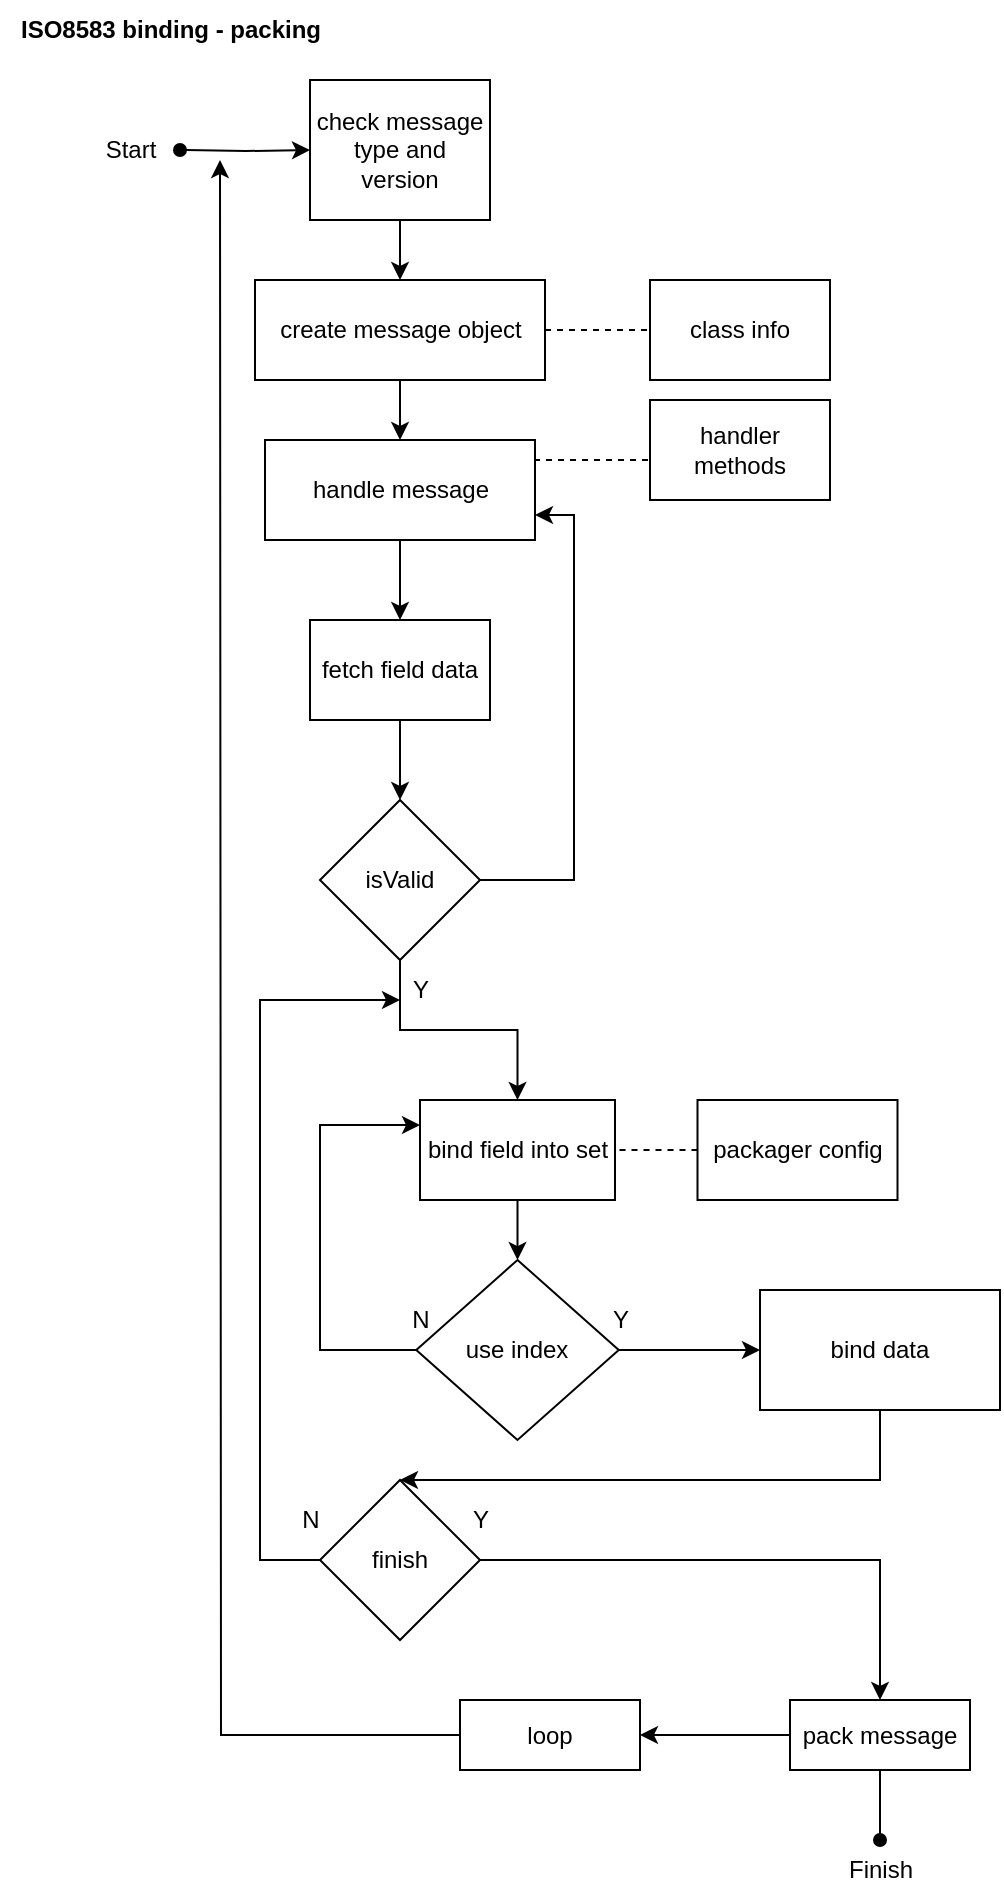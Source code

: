 <mxfile version="20.8.16" type="github" pages="3">
  <diagram name="Page-1" id="iesOPW5UEVCXa7-aBT-z">
    <mxGraphModel dx="1699" dy="1089" grid="1" gridSize="10" guides="1" tooltips="1" connect="1" arrows="1" fold="1" page="1" pageScale="1" pageWidth="850" pageHeight="1100" math="0" shadow="0">
      <root>
        <mxCell id="0" />
        <mxCell id="1" parent="0" />
        <mxCell id="OLxPLdGhLjk8IfWRgU_C-67" value="" style="edgeStyle=orthogonalEdgeStyle;rounded=0;orthogonalLoop=1;jettySize=auto;html=1;startArrow=none;startFill=0;endArrow=classic;endFill=1;" edge="1" parent="1" source="FhdzTXekeuRtPupGvzrz-1" target="OLxPLdGhLjk8IfWRgU_C-1">
          <mxGeometry relative="1" as="geometry" />
        </mxCell>
        <mxCell id="M3rctNJt1o3QwohrvxCv-3" value="" style="edgeStyle=orthogonalEdgeStyle;rounded=0;orthogonalLoop=1;jettySize=auto;html=1;startArrow=none;startFill=0;endArrow=none;endFill=0;dashed=1;" edge="1" parent="1" source="FhdzTXekeuRtPupGvzrz-1" target="M3rctNJt1o3QwohrvxCv-2">
          <mxGeometry relative="1" as="geometry" />
        </mxCell>
        <mxCell id="FhdzTXekeuRtPupGvzrz-1" value="create message object" style="rounded=0;whiteSpace=wrap;html=1;" vertex="1" parent="1">
          <mxGeometry x="137.5" y="160" width="145" height="50" as="geometry" />
        </mxCell>
        <mxCell id="FhdzTXekeuRtPupGvzrz-6" value="&lt;b&gt;ISO8583 binding - packing&lt;/b&gt;" style="text;html=1;align=center;verticalAlign=middle;resizable=0;points=[];autosize=1;strokeColor=none;fillColor=none;" vertex="1" parent="1">
          <mxGeometry x="10" y="20" width="170" height="30" as="geometry" />
        </mxCell>
        <mxCell id="OLxPLdGhLjk8IfWRgU_C-48" value="" style="edgeStyle=orthogonalEdgeStyle;rounded=0;orthogonalLoop=1;jettySize=auto;html=1;startArrow=none;startFill=0;endArrow=classic;endFill=1;" edge="1" parent="1" source="FhdzTXekeuRtPupGvzrz-7" target="FhdzTXekeuRtPupGvzrz-21">
          <mxGeometry relative="1" as="geometry" />
        </mxCell>
        <mxCell id="FhdzTXekeuRtPupGvzrz-7" value="fetch field data" style="rounded=0;whiteSpace=wrap;html=1;" vertex="1" parent="1">
          <mxGeometry x="165" y="330" width="90" height="50" as="geometry" />
        </mxCell>
        <mxCell id="OLxPLdGhLjk8IfWRgU_C-46" style="edgeStyle=orthogonalEdgeStyle;rounded=0;orthogonalLoop=1;jettySize=auto;html=1;entryX=1;entryY=0.5;entryDx=0;entryDy=0;startArrow=none;startFill=0;endArrow=none;endFill=0;dashed=1;" edge="1" parent="1" source="FhdzTXekeuRtPupGvzrz-18" target="FhdzTXekeuRtPupGvzrz-26">
          <mxGeometry relative="1" as="geometry" />
        </mxCell>
        <mxCell id="FhdzTXekeuRtPupGvzrz-18" value="packager config" style="whiteSpace=wrap;html=1;rounded=0;" vertex="1" parent="1">
          <mxGeometry x="358.75" y="570" width="100" height="50" as="geometry" />
        </mxCell>
        <mxCell id="OLxPLdGhLjk8IfWRgU_C-44" value="" style="edgeStyle=orthogonalEdgeStyle;rounded=0;orthogonalLoop=1;jettySize=auto;html=1;startArrow=none;startFill=0;endArrow=classic;endFill=1;" edge="1" parent="1" source="FhdzTXekeuRtPupGvzrz-21" target="FhdzTXekeuRtPupGvzrz-26">
          <mxGeometry relative="1" as="geometry" />
        </mxCell>
        <mxCell id="OLxPLdGhLjk8IfWRgU_C-72" style="edgeStyle=orthogonalEdgeStyle;rounded=0;orthogonalLoop=1;jettySize=auto;html=1;entryX=1;entryY=0.75;entryDx=0;entryDy=0;startArrow=none;startFill=0;endArrow=classic;endFill=1;" edge="1" parent="1" source="FhdzTXekeuRtPupGvzrz-21" target="OLxPLdGhLjk8IfWRgU_C-1">
          <mxGeometry relative="1" as="geometry">
            <Array as="points">
              <mxPoint x="297" y="460" />
              <mxPoint x="297" y="277" />
            </Array>
          </mxGeometry>
        </mxCell>
        <mxCell id="FhdzTXekeuRtPupGvzrz-21" value="isValid" style="rhombus;whiteSpace=wrap;html=1;rounded=0;" vertex="1" parent="1">
          <mxGeometry x="170" y="420" width="80" height="80" as="geometry" />
        </mxCell>
        <mxCell id="RDxG59NYBizz0X1PY7kD-2" value="" style="edgeStyle=orthogonalEdgeStyle;rounded=0;orthogonalLoop=1;jettySize=auto;html=1;startArrow=none;startFill=0;endArrow=classic;endFill=1;" edge="1" parent="1" source="FhdzTXekeuRtPupGvzrz-26" target="RDxG59NYBizz0X1PY7kD-1">
          <mxGeometry relative="1" as="geometry" />
        </mxCell>
        <mxCell id="FhdzTXekeuRtPupGvzrz-26" value="bind field into set " style="whiteSpace=wrap;html=1;rounded=0;" vertex="1" parent="1">
          <mxGeometry x="220" y="570" width="97.5" height="50" as="geometry" />
        </mxCell>
        <mxCell id="OLxPLdGhLjk8IfWRgU_C-6" value="" style="edgeStyle=orthogonalEdgeStyle;rounded=0;orthogonalLoop=1;jettySize=auto;html=1;endArrow=classic;endFill=1;" edge="1" parent="1" source="FhdzTXekeuRtPupGvzrz-31" target="OLxPLdGhLjk8IfWRgU_C-5">
          <mxGeometry relative="1" as="geometry" />
        </mxCell>
        <mxCell id="OLxPLdGhLjk8IfWRgU_C-53" value="" style="edgeStyle=orthogonalEdgeStyle;rounded=0;orthogonalLoop=1;jettySize=auto;html=1;startArrow=none;startFill=0;endArrow=oval;endFill=1;" edge="1" parent="1" source="FhdzTXekeuRtPupGvzrz-31" target="OLxPLdGhLjk8IfWRgU_C-10">
          <mxGeometry relative="1" as="geometry" />
        </mxCell>
        <mxCell id="FhdzTXekeuRtPupGvzrz-31" value="pack message" style="whiteSpace=wrap;html=1;rounded=0;" vertex="1" parent="1">
          <mxGeometry x="405" y="870" width="90" height="35" as="geometry" />
        </mxCell>
        <mxCell id="OLxPLdGhLjk8IfWRgU_C-59" value="" style="edgeStyle=orthogonalEdgeStyle;rounded=0;orthogonalLoop=1;jettySize=auto;html=1;startArrow=none;startFill=0;endArrow=classic;endFill=1;" edge="1" parent="1" source="FhdzTXekeuRtPupGvzrz-34" target="FhdzTXekeuRtPupGvzrz-1">
          <mxGeometry relative="1" as="geometry" />
        </mxCell>
        <mxCell id="FhdzTXekeuRtPupGvzrz-34" value="check message type and version" style="rounded=0;whiteSpace=wrap;html=1;" vertex="1" parent="1">
          <mxGeometry x="165" y="60" width="90" height="70" as="geometry" />
        </mxCell>
        <mxCell id="FhdzTXekeuRtPupGvzrz-41" value="" style="edgeStyle=orthogonalEdgeStyle;rounded=0;orthogonalLoop=1;jettySize=auto;html=1;endArrow=classic;endFill=1;startArrow=oval;startFill=1;" edge="1" parent="1" target="FhdzTXekeuRtPupGvzrz-34">
          <mxGeometry relative="1" as="geometry">
            <mxPoint x="100" y="95" as="sourcePoint" />
          </mxGeometry>
        </mxCell>
        <mxCell id="OLxPLdGhLjk8IfWRgU_C-62" style="edgeStyle=orthogonalEdgeStyle;rounded=0;orthogonalLoop=1;jettySize=auto;html=1;startArrow=none;startFill=0;endArrow=classic;endFill=1;" edge="1" parent="1" source="OLxPLdGhLjk8IfWRgU_C-1" target="FhdzTXekeuRtPupGvzrz-7">
          <mxGeometry relative="1" as="geometry" />
        </mxCell>
        <mxCell id="OLxPLdGhLjk8IfWRgU_C-1" value="&lt;div&gt;handle message&lt;/div&gt;" style="rounded=0;whiteSpace=wrap;html=1;" vertex="1" parent="1">
          <mxGeometry x="142.5" y="240" width="135" height="50" as="geometry" />
        </mxCell>
        <mxCell id="OLxPLdGhLjk8IfWRgU_C-54" style="edgeStyle=orthogonalEdgeStyle;rounded=0;orthogonalLoop=1;jettySize=auto;html=1;startArrow=none;startFill=0;endArrow=classic;endFill=1;" edge="1" parent="1" source="OLxPLdGhLjk8IfWRgU_C-5">
          <mxGeometry relative="1" as="geometry">
            <mxPoint x="120" y="100" as="targetPoint" />
          </mxGeometry>
        </mxCell>
        <mxCell id="OLxPLdGhLjk8IfWRgU_C-5" value="loop" style="whiteSpace=wrap;html=1;rounded=0;" vertex="1" parent="1">
          <mxGeometry x="240" y="870" width="90" height="35" as="geometry" />
        </mxCell>
        <mxCell id="OLxPLdGhLjk8IfWRgU_C-9" value="Start" style="text;html=1;align=center;verticalAlign=middle;resizable=0;points=[];autosize=1;strokeColor=none;fillColor=none;" vertex="1" parent="1">
          <mxGeometry x="50" y="80" width="50" height="30" as="geometry" />
        </mxCell>
        <mxCell id="OLxPLdGhLjk8IfWRgU_C-10" value="Finish" style="text;html=1;align=center;verticalAlign=middle;resizable=0;points=[];autosize=1;strokeColor=none;fillColor=none;" vertex="1" parent="1">
          <mxGeometry x="420" y="940" width="60" height="30" as="geometry" />
        </mxCell>
        <mxCell id="OLxPLdGhLjk8IfWRgU_C-20" value="" style="edgeStyle=orthogonalEdgeStyle;rounded=0;orthogonalLoop=1;jettySize=auto;html=1;dashed=1;startArrow=none;startFill=0;endArrow=none;endFill=0;exitX=0;exitY=0.5;exitDx=0;exitDy=0;" edge="1" parent="1" source="OLxPLdGhLjk8IfWRgU_C-11" target="OLxPLdGhLjk8IfWRgU_C-1">
          <mxGeometry relative="1" as="geometry">
            <Array as="points">
              <mxPoint x="335" y="250" />
            </Array>
          </mxGeometry>
        </mxCell>
        <mxCell id="OLxPLdGhLjk8IfWRgU_C-11" value="handler methods" style="rounded=0;whiteSpace=wrap;html=1;" vertex="1" parent="1">
          <mxGeometry x="335" y="220" width="90" height="50" as="geometry" />
        </mxCell>
        <mxCell id="OLxPLdGhLjk8IfWRgU_C-51" style="edgeStyle=orthogonalEdgeStyle;rounded=0;orthogonalLoop=1;jettySize=auto;html=1;startArrow=none;startFill=0;endArrow=classic;endFill=1;" edge="1" parent="1" source="OLxPLdGhLjk8IfWRgU_C-49">
          <mxGeometry relative="1" as="geometry">
            <mxPoint x="210.0" y="520" as="targetPoint" />
            <Array as="points">
              <mxPoint x="140" y="800" />
              <mxPoint x="140" y="520" />
            </Array>
          </mxGeometry>
        </mxCell>
        <mxCell id="OLxPLdGhLjk8IfWRgU_C-66" value="" style="edgeStyle=orthogonalEdgeStyle;rounded=0;orthogonalLoop=1;jettySize=auto;html=1;startArrow=none;startFill=0;endArrow=classic;endFill=1;" edge="1" parent="1" source="OLxPLdGhLjk8IfWRgU_C-49" target="FhdzTXekeuRtPupGvzrz-31">
          <mxGeometry relative="1" as="geometry">
            <mxPoint x="210" y="790.0" as="targetPoint" />
          </mxGeometry>
        </mxCell>
        <mxCell id="OLxPLdGhLjk8IfWRgU_C-49" value="finish" style="rhombus;whiteSpace=wrap;html=1;rounded=0;" vertex="1" parent="1">
          <mxGeometry x="170" y="760" width="80" height="80" as="geometry" />
        </mxCell>
        <mxCell id="OLxPLdGhLjk8IfWRgU_C-55" value="N" style="text;html=1;align=center;verticalAlign=middle;resizable=0;points=[];autosize=1;strokeColor=none;fillColor=none;" vertex="1" parent="1">
          <mxGeometry x="150" y="765" width="30" height="30" as="geometry" />
        </mxCell>
        <mxCell id="OLxPLdGhLjk8IfWRgU_C-56" value="Y" style="text;html=1;align=center;verticalAlign=middle;resizable=0;points=[];autosize=1;strokeColor=none;fillColor=none;" vertex="1" parent="1">
          <mxGeometry x="235" y="765" width="30" height="30" as="geometry" />
        </mxCell>
        <mxCell id="OLxPLdGhLjk8IfWRgU_C-58" value="Y" style="text;html=1;align=center;verticalAlign=middle;resizable=0;points=[];autosize=1;strokeColor=none;fillColor=none;" vertex="1" parent="1">
          <mxGeometry x="205" y="500" width="30" height="30" as="geometry" />
        </mxCell>
        <mxCell id="M3rctNJt1o3QwohrvxCv-2" value="class info" style="rounded=0;whiteSpace=wrap;html=1;" vertex="1" parent="1">
          <mxGeometry x="335" y="160" width="90" height="50" as="geometry" />
        </mxCell>
        <mxCell id="RDxG59NYBizz0X1PY7kD-4" value="" style="edgeStyle=orthogonalEdgeStyle;rounded=0;orthogonalLoop=1;jettySize=auto;html=1;startArrow=none;startFill=0;endArrow=classic;endFill=1;" edge="1" parent="1" source="RDxG59NYBizz0X1PY7kD-1" target="RDxG59NYBizz0X1PY7kD-3">
          <mxGeometry relative="1" as="geometry" />
        </mxCell>
        <mxCell id="RDxG59NYBizz0X1PY7kD-6" style="edgeStyle=orthogonalEdgeStyle;rounded=0;orthogonalLoop=1;jettySize=auto;html=1;entryX=0;entryY=0.25;entryDx=0;entryDy=0;startArrow=none;startFill=0;endArrow=classic;endFill=1;" edge="1" parent="1" source="RDxG59NYBizz0X1PY7kD-1" target="FhdzTXekeuRtPupGvzrz-26">
          <mxGeometry relative="1" as="geometry">
            <Array as="points">
              <mxPoint x="170" y="695" />
              <mxPoint x="170" y="582" />
            </Array>
          </mxGeometry>
        </mxCell>
        <mxCell id="RDxG59NYBizz0X1PY7kD-1" value="use index" style="rhombus;whiteSpace=wrap;html=1;rounded=0;" vertex="1" parent="1">
          <mxGeometry x="218.13" y="650" width="101.25" height="90" as="geometry" />
        </mxCell>
        <mxCell id="RDxG59NYBizz0X1PY7kD-5" style="edgeStyle=orthogonalEdgeStyle;rounded=0;orthogonalLoop=1;jettySize=auto;html=1;entryX=0.5;entryY=0;entryDx=0;entryDy=0;startArrow=none;startFill=0;endArrow=classic;endFill=1;" edge="1" parent="1" source="RDxG59NYBizz0X1PY7kD-3" target="OLxPLdGhLjk8IfWRgU_C-49">
          <mxGeometry relative="1" as="geometry">
            <Array as="points">
              <mxPoint x="450" y="760" />
            </Array>
          </mxGeometry>
        </mxCell>
        <mxCell id="RDxG59NYBizz0X1PY7kD-3" value="bind data" style="whiteSpace=wrap;html=1;rounded=0;" vertex="1" parent="1">
          <mxGeometry x="390.005" y="665" width="120" height="60" as="geometry" />
        </mxCell>
        <mxCell id="RDxG59NYBizz0X1PY7kD-7" value="N" style="text;html=1;align=center;verticalAlign=middle;resizable=0;points=[];autosize=1;strokeColor=none;fillColor=none;" vertex="1" parent="1">
          <mxGeometry x="205" y="665" width="30" height="30" as="geometry" />
        </mxCell>
        <mxCell id="RDxG59NYBizz0X1PY7kD-8" value="Y" style="text;html=1;align=center;verticalAlign=middle;resizable=0;points=[];autosize=1;strokeColor=none;fillColor=none;" vertex="1" parent="1">
          <mxGeometry x="305" y="665" width="30" height="30" as="geometry" />
        </mxCell>
      </root>
    </mxGraphModel>
  </diagram>
  <diagram id="ys0Y4ezUv7GCqnHxwTND" name="Page-2">
    <mxGraphModel dx="1593" dy="1021" grid="1" gridSize="10" guides="1" tooltips="1" connect="1" arrows="1" fold="1" page="1" pageScale="1" pageWidth="850" pageHeight="1100" math="0" shadow="0">
      <root>
        <mxCell id="0" />
        <mxCell id="1" parent="0" />
        <mxCell id="_MiZ3It3XQy1CFVNMn3t-34" value="" style="edgeStyle=orthogonalEdgeStyle;rounded=0;orthogonalLoop=1;jettySize=auto;html=1;startArrow=none;startFill=0;endArrow=classic;endFill=1;" edge="1" parent="1" source="_MiZ3It3XQy1CFVNMn3t-36" target="_MiZ3It3XQy1CFVNMn3t-55">
          <mxGeometry relative="1" as="geometry" />
        </mxCell>
        <mxCell id="_MiZ3It3XQy1CFVNMn3t-35" value="" style="edgeStyle=orthogonalEdgeStyle;rounded=0;orthogonalLoop=1;jettySize=auto;html=1;startArrow=none;startFill=0;endArrow=none;endFill=0;dashed=1;" edge="1" parent="1" source="_MiZ3It3XQy1CFVNMn3t-36" target="_MiZ3It3XQy1CFVNMn3t-65">
          <mxGeometry relative="1" as="geometry" />
        </mxCell>
        <mxCell id="_MiZ3It3XQy1CFVNMn3t-36" value="create message object" style="rounded=1;whiteSpace=wrap;html=1;" vertex="1" parent="1">
          <mxGeometry x="230" y="310" width="145" height="50" as="geometry" />
        </mxCell>
        <mxCell id="_MiZ3It3XQy1CFVNMn3t-37" value="&lt;b&gt;ISO8583 binding - packing&lt;/b&gt;" style="text;html=1;align=center;verticalAlign=middle;resizable=0;points=[];autosize=1;strokeColor=none;fillColor=none;" vertex="1" parent="1">
          <mxGeometry x="20" y="30" width="170" height="30" as="geometry" />
        </mxCell>
        <mxCell id="_MiZ3It3XQy1CFVNMn3t-38" value="" style="edgeStyle=orthogonalEdgeStyle;rounded=0;orthogonalLoop=1;jettySize=auto;html=1;startArrow=none;startFill=0;endArrow=classic;endFill=1;" edge="1" parent="1" source="_MiZ3It3XQy1CFVNMn3t-39" target="_MiZ3It3XQy1CFVNMn3t-44">
          <mxGeometry relative="1" as="geometry" />
        </mxCell>
        <mxCell id="_MiZ3It3XQy1CFVNMn3t-39" value="fetch data" style="rounded=1;whiteSpace=wrap;html=1;" vertex="1" parent="1">
          <mxGeometry x="257.5" y="480" width="90" height="50" as="geometry" />
        </mxCell>
        <mxCell id="_MiZ3It3XQy1CFVNMn3t-40" style="edgeStyle=orthogonalEdgeStyle;rounded=0;orthogonalLoop=1;jettySize=auto;html=1;entryX=1;entryY=0.5;entryDx=0;entryDy=0;startArrow=none;startFill=0;endArrow=none;endFill=0;dashed=1;" edge="1" parent="1" source="_MiZ3It3XQy1CFVNMn3t-41" target="_MiZ3It3XQy1CFVNMn3t-46">
          <mxGeometry relative="1" as="geometry" />
        </mxCell>
        <mxCell id="_MiZ3It3XQy1CFVNMn3t-41" value="packager config" style="whiteSpace=wrap;html=1;rounded=1;" vertex="1" parent="1">
          <mxGeometry x="392.5" y="725" width="100" height="50" as="geometry" />
        </mxCell>
        <mxCell id="_MiZ3It3XQy1CFVNMn3t-42" value="" style="edgeStyle=orthogonalEdgeStyle;rounded=0;orthogonalLoop=1;jettySize=auto;html=1;startArrow=none;startFill=0;endArrow=classic;endFill=1;" edge="1" parent="1" source="_MiZ3It3XQy1CFVNMn3t-44" target="_MiZ3It3XQy1CFVNMn3t-46">
          <mxGeometry relative="1" as="geometry" />
        </mxCell>
        <mxCell id="_MiZ3It3XQy1CFVNMn3t-43" style="edgeStyle=orthogonalEdgeStyle;rounded=0;orthogonalLoop=1;jettySize=auto;html=1;entryX=0;entryY=0.5;entryDx=0;entryDy=0;startArrow=none;startFill=0;endArrow=classic;endFill=1;" edge="1" parent="1" source="_MiZ3It3XQy1CFVNMn3t-44" target="_MiZ3It3XQy1CFVNMn3t-55">
          <mxGeometry relative="1" as="geometry">
            <Array as="points">
              <mxPoint x="160" y="610" />
              <mxPoint x="160" y="415" />
            </Array>
          </mxGeometry>
        </mxCell>
        <mxCell id="_MiZ3It3XQy1CFVNMn3t-44" value="isValid" style="rhombus;whiteSpace=wrap;html=1;rounded=1;" vertex="1" parent="1">
          <mxGeometry x="262.5" y="570" width="80" height="80" as="geometry" />
        </mxCell>
        <mxCell id="_MiZ3It3XQy1CFVNMn3t-45" style="edgeStyle=orthogonalEdgeStyle;rounded=0;orthogonalLoop=1;jettySize=auto;html=1;entryX=0.5;entryY=0;entryDx=0;entryDy=0;startArrow=none;startFill=0;endArrow=classic;endFill=1;" edge="1" parent="1" source="_MiZ3It3XQy1CFVNMn3t-46" target="_MiZ3It3XQy1CFVNMn3t-61">
          <mxGeometry relative="1" as="geometry" />
        </mxCell>
        <mxCell id="_MiZ3It3XQy1CFVNMn3t-46" value="bind field into set " style="whiteSpace=wrap;html=1;rounded=1;" vertex="1" parent="1">
          <mxGeometry x="253.75" y="725" width="97.5" height="50" as="geometry" />
        </mxCell>
        <mxCell id="_MiZ3It3XQy1CFVNMn3t-47" value="" style="edgeStyle=orthogonalEdgeStyle;rounded=0;orthogonalLoop=1;jettySize=auto;html=1;startArrow=none;startFill=0;endArrow=oval;endFill=1;" edge="1" parent="1" source="_MiZ3It3XQy1CFVNMn3t-49" target="_MiZ3It3XQy1CFVNMn3t-57">
          <mxGeometry relative="1" as="geometry" />
        </mxCell>
        <mxCell id="_MiZ3It3XQy1CFVNMn3t-48" style="edgeStyle=orthogonalEdgeStyle;rounded=0;orthogonalLoop=1;jettySize=auto;html=1;startArrow=none;startFill=0;endArrow=classic;endFill=1;" edge="1" parent="1" source="_MiZ3It3XQy1CFVNMn3t-49">
          <mxGeometry relative="1" as="geometry">
            <mxPoint x="130.0" y="110" as="targetPoint" />
          </mxGeometry>
        </mxCell>
        <mxCell id="_MiZ3It3XQy1CFVNMn3t-49" value="pack message" style="whiteSpace=wrap;html=1;rounded=1;" vertex="1" parent="1">
          <mxGeometry x="497.5" y="1020" width="90" height="35" as="geometry" />
        </mxCell>
        <mxCell id="_MiZ3It3XQy1CFVNMn3t-50" style="rounded=0;orthogonalLoop=1;jettySize=auto;html=1;entryX=0.462;entryY=0.02;entryDx=0;entryDy=0;entryPerimeter=0;startArrow=none;startFill=0;endArrow=classic;endFill=1;edgeStyle=orthogonalEdgeStyle;" edge="1" parent="1" source="_MiZ3It3XQy1CFVNMn3t-51" target="_MiZ3It3XQy1CFVNMn3t-36">
          <mxGeometry relative="1" as="geometry">
            <Array as="points">
              <mxPoint x="297" y="190" />
              <mxPoint x="297" y="190" />
            </Array>
          </mxGeometry>
        </mxCell>
        <mxCell id="_MiZ3It3XQy1CFVNMn3t-51" value="&lt;div&gt;check message type&lt;/div&gt;&lt;div&gt;&amp;nbsp;and version&lt;/div&gt;" style="rounded=1;whiteSpace=wrap;html=1;" vertex="1" parent="1">
          <mxGeometry x="235" y="65" width="135" height="80" as="geometry" />
        </mxCell>
        <mxCell id="_MiZ3It3XQy1CFVNMn3t-52" value="" style="edgeStyle=orthogonalEdgeStyle;rounded=0;orthogonalLoop=1;jettySize=auto;html=1;endArrow=classic;endFill=1;startArrow=oval;startFill=1;" edge="1" parent="1" target="_MiZ3It3XQy1CFVNMn3t-51">
          <mxGeometry relative="1" as="geometry">
            <mxPoint x="110.0" y="105" as="sourcePoint" />
          </mxGeometry>
        </mxCell>
        <mxCell id="_MiZ3It3XQy1CFVNMn3t-53" style="edgeStyle=orthogonalEdgeStyle;rounded=0;orthogonalLoop=1;jettySize=auto;html=1;startArrow=none;startFill=0;endArrow=classic;endFill=1;" edge="1" parent="1" source="_MiZ3It3XQy1CFVNMn3t-55" target="_MiZ3It3XQy1CFVNMn3t-39">
          <mxGeometry relative="1" as="geometry" />
        </mxCell>
        <mxCell id="_MiZ3It3XQy1CFVNMn3t-54" value="" style="edgeStyle=orthogonalEdgeStyle;rounded=0;orthogonalLoop=1;jettySize=auto;html=1;dashed=1;startArrow=none;startFill=0;endArrow=none;endFill=0;" edge="1" parent="1" source="_MiZ3It3XQy1CFVNMn3t-55" target="_MiZ3It3XQy1CFVNMn3t-58">
          <mxGeometry relative="1" as="geometry" />
        </mxCell>
        <mxCell id="_MiZ3It3XQy1CFVNMn3t-55" value="&lt;div&gt;handle message&lt;/div&gt;" style="rounded=1;whiteSpace=wrap;html=1;" vertex="1" parent="1">
          <mxGeometry x="235" y="390" width="135" height="50" as="geometry" />
        </mxCell>
        <mxCell id="_MiZ3It3XQy1CFVNMn3t-56" value="Start" style="text;html=1;align=center;verticalAlign=middle;resizable=0;points=[];autosize=1;strokeColor=none;fillColor=none;" vertex="1" parent="1">
          <mxGeometry x="60" y="90" width="50" height="30" as="geometry" />
        </mxCell>
        <mxCell id="_MiZ3It3XQy1CFVNMn3t-57" value="Finish" style="text;html=1;align=center;verticalAlign=middle;resizable=0;points=[];autosize=1;strokeColor=none;fillColor=none;" vertex="1" parent="1">
          <mxGeometry x="512.5" y="1090" width="60" height="30" as="geometry" />
        </mxCell>
        <mxCell id="_MiZ3It3XQy1CFVNMn3t-58" value="handler methods" style="rounded=1;whiteSpace=wrap;html=1;" vertex="1" parent="1">
          <mxGeometry x="460" y="390" width="100" height="50" as="geometry" />
        </mxCell>
        <mxCell id="_MiZ3It3XQy1CFVNMn3t-59" style="edgeStyle=orthogonalEdgeStyle;rounded=0;orthogonalLoop=1;jettySize=auto;html=1;startArrow=none;startFill=0;endArrow=classic;endFill=1;" edge="1" parent="1" source="_MiZ3It3XQy1CFVNMn3t-61">
          <mxGeometry relative="1" as="geometry">
            <mxPoint x="302.5" y="670" as="targetPoint" />
            <Array as="points">
              <mxPoint x="170" y="950" />
              <mxPoint x="170" y="670" />
            </Array>
          </mxGeometry>
        </mxCell>
        <mxCell id="_MiZ3It3XQy1CFVNMn3t-60" value="" style="edgeStyle=orthogonalEdgeStyle;rounded=0;orthogonalLoop=1;jettySize=auto;html=1;startArrow=none;startFill=0;endArrow=classic;endFill=1;" edge="1" parent="1" source="_MiZ3It3XQy1CFVNMn3t-61" target="_MiZ3It3XQy1CFVNMn3t-49">
          <mxGeometry relative="1" as="geometry">
            <mxPoint x="302.5" y="940.0" as="targetPoint" />
          </mxGeometry>
        </mxCell>
        <mxCell id="_MiZ3It3XQy1CFVNMn3t-61" value="finish" style="rhombus;whiteSpace=wrap;html=1;rounded=1;" vertex="1" parent="1">
          <mxGeometry x="262.5" y="910" width="80" height="80" as="geometry" />
        </mxCell>
        <mxCell id="_MiZ3It3XQy1CFVNMn3t-62" value="N" style="text;html=1;align=center;verticalAlign=middle;resizable=0;points=[];autosize=1;strokeColor=none;fillColor=none;" vertex="1" parent="1">
          <mxGeometry x="242.5" y="915" width="30" height="30" as="geometry" />
        </mxCell>
        <mxCell id="_MiZ3It3XQy1CFVNMn3t-63" value="Y" style="text;html=1;align=center;verticalAlign=middle;resizable=0;points=[];autosize=1;strokeColor=none;fillColor=none;" vertex="1" parent="1">
          <mxGeometry x="327.5" y="915" width="30" height="30" as="geometry" />
        </mxCell>
        <mxCell id="_MiZ3It3XQy1CFVNMn3t-64" value="Y" style="text;html=1;align=center;verticalAlign=middle;resizable=0;points=[];autosize=1;strokeColor=none;fillColor=none;" vertex="1" parent="1">
          <mxGeometry x="297.5" y="650" width="30" height="30" as="geometry" />
        </mxCell>
        <mxCell id="_MiZ3It3XQy1CFVNMn3t-65" value="class info" style="rounded=1;whiteSpace=wrap;html=1;" vertex="1" parent="1">
          <mxGeometry x="460" y="310" width="100" height="50" as="geometry" />
        </mxCell>
        <mxCell id="_MiZ3It3XQy1CFVNMn3t-66" value="N" style="text;html=1;align=center;verticalAlign=middle;resizable=0;points=[];autosize=1;strokeColor=none;fillColor=none;" vertex="1" parent="1">
          <mxGeometry x="245" y="575" width="30" height="30" as="geometry" />
        </mxCell>
      </root>
    </mxGraphModel>
  </diagram>
  <diagram id="jU_xGGWlZ-3ftBUgdQ7W" name="Page-3">
    <mxGraphModel dx="1820" dy="1167" grid="1" gridSize="10" guides="1" tooltips="1" connect="1" arrows="1" fold="1" page="1" pageScale="1" pageWidth="850" pageHeight="1100" math="0" shadow="0">
      <root>
        <mxCell id="0" />
        <mxCell id="1" parent="0" />
        <mxCell id="5J9FDwa5Bp_wDZwZgKIJ-1" value="" style="edgeStyle=orthogonalEdgeStyle;rounded=0;orthogonalLoop=1;jettySize=auto;html=1;startArrow=none;startFill=0;endArrow=classic;endFill=1;" edge="1" parent="1" source="5J9FDwa5Bp_wDZwZgKIJ-2" target="5J9FDwa5Bp_wDZwZgKIJ-20">
          <mxGeometry relative="1" as="geometry" />
        </mxCell>
        <mxCell id="5J9FDwa5Bp_wDZwZgKIJ-36" value="" style="edgeStyle=orthogonalEdgeStyle;rounded=0;orthogonalLoop=1;jettySize=auto;html=1;startArrow=none;startFill=0;endArrow=none;endFill=0;dashed=1;" edge="1" parent="1" source="5J9FDwa5Bp_wDZwZgKIJ-2" target="5J9FDwa5Bp_wDZwZgKIJ-35">
          <mxGeometry relative="1" as="geometry" />
        </mxCell>
        <mxCell id="5J9FDwa5Bp_wDZwZgKIJ-2" value="create message object" style="rounded=1;whiteSpace=wrap;html=1;" vertex="1" parent="1">
          <mxGeometry x="220" y="230" width="145" height="50" as="geometry" />
        </mxCell>
        <mxCell id="5J9FDwa5Bp_wDZwZgKIJ-3" value="&lt;b&gt;ISO8583 binding - packing&lt;/b&gt;" style="text;html=1;align=center;verticalAlign=middle;resizable=0;points=[];autosize=1;strokeColor=none;fillColor=none;" vertex="1" parent="1">
          <mxGeometry x="10" y="20" width="170" height="30" as="geometry" />
        </mxCell>
        <mxCell id="5J9FDwa5Bp_wDZwZgKIJ-4" value="" style="edgeStyle=orthogonalEdgeStyle;rounded=0;orthogonalLoop=1;jettySize=auto;html=1;startArrow=none;startFill=0;endArrow=classic;endFill=1;" edge="1" parent="1" source="5J9FDwa5Bp_wDZwZgKIJ-5" target="5J9FDwa5Bp_wDZwZgKIJ-10">
          <mxGeometry relative="1" as="geometry" />
        </mxCell>
        <mxCell id="5J9FDwa5Bp_wDZwZgKIJ-5" value="fetch data" style="rounded=1;whiteSpace=wrap;html=1;" vertex="1" parent="1">
          <mxGeometry x="247.5" y="470" width="90" height="50" as="geometry" />
        </mxCell>
        <mxCell id="5J9FDwa5Bp_wDZwZgKIJ-6" style="edgeStyle=orthogonalEdgeStyle;rounded=0;orthogonalLoop=1;jettySize=auto;html=1;entryX=1;entryY=0.5;entryDx=0;entryDy=0;startArrow=none;startFill=0;endArrow=none;endFill=0;dashed=1;" edge="1" parent="1" source="5J9FDwa5Bp_wDZwZgKIJ-7" target="5J9FDwa5Bp_wDZwZgKIJ-12">
          <mxGeometry relative="1" as="geometry" />
        </mxCell>
        <mxCell id="5J9FDwa5Bp_wDZwZgKIJ-7" value="packager config" style="whiteSpace=wrap;html=1;rounded=1;" vertex="1" parent="1">
          <mxGeometry x="382.5" y="715" width="100" height="50" as="geometry" />
        </mxCell>
        <mxCell id="5J9FDwa5Bp_wDZwZgKIJ-8" value="" style="edgeStyle=orthogonalEdgeStyle;rounded=0;orthogonalLoop=1;jettySize=auto;html=1;startArrow=none;startFill=0;endArrow=classic;endFill=1;" edge="1" parent="1" source="5J9FDwa5Bp_wDZwZgKIJ-10" target="5J9FDwa5Bp_wDZwZgKIJ-12">
          <mxGeometry relative="1" as="geometry" />
        </mxCell>
        <mxCell id="5J9FDwa5Bp_wDZwZgKIJ-42" style="edgeStyle=orthogonalEdgeStyle;rounded=0;orthogonalLoop=1;jettySize=auto;html=1;entryX=0;entryY=0.5;entryDx=0;entryDy=0;startArrow=none;startFill=0;endArrow=classic;endFill=1;" edge="1" parent="1" source="5J9FDwa5Bp_wDZwZgKIJ-10" target="5J9FDwa5Bp_wDZwZgKIJ-20">
          <mxGeometry relative="1" as="geometry">
            <Array as="points">
              <mxPoint x="150" y="600" />
              <mxPoint x="150" y="365" />
            </Array>
          </mxGeometry>
        </mxCell>
        <mxCell id="5J9FDwa5Bp_wDZwZgKIJ-10" value="isValid" style="rhombus;whiteSpace=wrap;html=1;rounded=1;" vertex="1" parent="1">
          <mxGeometry x="252.5" y="560" width="80" height="80" as="geometry" />
        </mxCell>
        <mxCell id="5J9FDwa5Bp_wDZwZgKIJ-11" style="edgeStyle=orthogonalEdgeStyle;rounded=0;orthogonalLoop=1;jettySize=auto;html=1;entryX=0.5;entryY=0;entryDx=0;entryDy=0;startArrow=none;startFill=0;endArrow=classic;endFill=1;" edge="1" parent="1" source="5J9FDwa5Bp_wDZwZgKIJ-12" target="5J9FDwa5Bp_wDZwZgKIJ-29">
          <mxGeometry relative="1" as="geometry" />
        </mxCell>
        <mxCell id="5J9FDwa5Bp_wDZwZgKIJ-12" value="bind field into set " style="whiteSpace=wrap;html=1;rounded=1;" vertex="1" parent="1">
          <mxGeometry x="243.75" y="715" width="97.5" height="50" as="geometry" />
        </mxCell>
        <mxCell id="5J9FDwa5Bp_wDZwZgKIJ-14" value="" style="edgeStyle=orthogonalEdgeStyle;rounded=0;orthogonalLoop=1;jettySize=auto;html=1;startArrow=none;startFill=0;endArrow=oval;endFill=1;" edge="1" parent="1" source="5J9FDwa5Bp_wDZwZgKIJ-15" target="5J9FDwa5Bp_wDZwZgKIJ-24">
          <mxGeometry relative="1" as="geometry" />
        </mxCell>
        <mxCell id="qCcz__FhQrCyCPcCeI9U-1" style="edgeStyle=orthogonalEdgeStyle;rounded=0;orthogonalLoop=1;jettySize=auto;html=1;startArrow=none;startFill=0;endArrow=classic;endFill=1;" edge="1" parent="1" source="5J9FDwa5Bp_wDZwZgKIJ-15">
          <mxGeometry relative="1" as="geometry">
            <mxPoint x="120.0" y="100" as="targetPoint" />
          </mxGeometry>
        </mxCell>
        <mxCell id="5J9FDwa5Bp_wDZwZgKIJ-15" value="pack message" style="whiteSpace=wrap;html=1;rounded=1;" vertex="1" parent="1">
          <mxGeometry x="487.5" y="1010" width="90" height="35" as="geometry" />
        </mxCell>
        <mxCell id="DMdUqwYjrQsDs1StASu3-3" style="rounded=0;orthogonalLoop=1;jettySize=auto;html=1;entryX=0.462;entryY=0.02;entryDx=0;entryDy=0;entryPerimeter=0;startArrow=none;startFill=0;endArrow=classic;endFill=1;edgeStyle=orthogonalEdgeStyle;" edge="1" parent="1" source="5J9FDwa5Bp_wDZwZgKIJ-17" target="5J9FDwa5Bp_wDZwZgKIJ-2">
          <mxGeometry relative="1" as="geometry">
            <Array as="points">
              <mxPoint x="287" y="180" />
              <mxPoint x="287" y="180" />
            </Array>
          </mxGeometry>
        </mxCell>
        <mxCell id="5J9FDwa5Bp_wDZwZgKIJ-17" value="&lt;div&gt;check message type&lt;/div&gt;&lt;div&gt;&amp;nbsp;and version&lt;/div&gt;" style="rounded=1;whiteSpace=wrap;html=1;" vertex="1" parent="1">
          <mxGeometry x="225" y="55" width="135" height="80" as="geometry" />
        </mxCell>
        <mxCell id="5J9FDwa5Bp_wDZwZgKIJ-18" value="" style="edgeStyle=orthogonalEdgeStyle;rounded=0;orthogonalLoop=1;jettySize=auto;html=1;endArrow=classic;endFill=1;startArrow=oval;startFill=1;" edge="1" parent="1" target="5J9FDwa5Bp_wDZwZgKIJ-17">
          <mxGeometry relative="1" as="geometry">
            <mxPoint x="100" y="95" as="sourcePoint" />
          </mxGeometry>
        </mxCell>
        <mxCell id="5J9FDwa5Bp_wDZwZgKIJ-19" style="edgeStyle=orthogonalEdgeStyle;rounded=0;orthogonalLoop=1;jettySize=auto;html=1;startArrow=none;startFill=0;endArrow=classic;endFill=1;" edge="1" parent="1" source="5J9FDwa5Bp_wDZwZgKIJ-20" target="5J9FDwa5Bp_wDZwZgKIJ-5">
          <mxGeometry relative="1" as="geometry" />
        </mxCell>
        <mxCell id="5J9FDwa5Bp_wDZwZgKIJ-37" value="" style="edgeStyle=orthogonalEdgeStyle;rounded=0;orthogonalLoop=1;jettySize=auto;html=1;dashed=1;startArrow=none;startFill=0;endArrow=none;endFill=0;" edge="1" parent="1" source="5J9FDwa5Bp_wDZwZgKIJ-20" target="5J9FDwa5Bp_wDZwZgKIJ-26">
          <mxGeometry relative="1" as="geometry" />
        </mxCell>
        <mxCell id="5J9FDwa5Bp_wDZwZgKIJ-20" value="&lt;div&gt;handle message&lt;/div&gt;" style="rounded=1;whiteSpace=wrap;html=1;" vertex="1" parent="1">
          <mxGeometry x="225" y="340" width="135" height="50" as="geometry" />
        </mxCell>
        <mxCell id="5J9FDwa5Bp_wDZwZgKIJ-23" value="Start" style="text;html=1;align=center;verticalAlign=middle;resizable=0;points=[];autosize=1;strokeColor=none;fillColor=none;" vertex="1" parent="1">
          <mxGeometry x="50" y="80" width="50" height="30" as="geometry" />
        </mxCell>
        <mxCell id="5J9FDwa5Bp_wDZwZgKIJ-24" value="Finish" style="text;html=1;align=center;verticalAlign=middle;resizable=0;points=[];autosize=1;strokeColor=none;fillColor=none;" vertex="1" parent="1">
          <mxGeometry x="502.5" y="1080" width="60" height="30" as="geometry" />
        </mxCell>
        <mxCell id="5J9FDwa5Bp_wDZwZgKIJ-26" value="handler methods" style="rounded=1;whiteSpace=wrap;html=1;" vertex="1" parent="1">
          <mxGeometry x="450" y="340" width="100" height="50" as="geometry" />
        </mxCell>
        <mxCell id="5J9FDwa5Bp_wDZwZgKIJ-27" style="edgeStyle=orthogonalEdgeStyle;rounded=0;orthogonalLoop=1;jettySize=auto;html=1;startArrow=none;startFill=0;endArrow=classic;endFill=1;" edge="1" parent="1" source="5J9FDwa5Bp_wDZwZgKIJ-29">
          <mxGeometry relative="1" as="geometry">
            <mxPoint x="292.5" y="660" as="targetPoint" />
            <Array as="points">
              <mxPoint x="160" y="940" />
              <mxPoint x="160" y="660" />
            </Array>
          </mxGeometry>
        </mxCell>
        <mxCell id="5J9FDwa5Bp_wDZwZgKIJ-28" value="" style="edgeStyle=orthogonalEdgeStyle;rounded=0;orthogonalLoop=1;jettySize=auto;html=1;startArrow=none;startFill=0;endArrow=classic;endFill=1;" edge="1" parent="1" source="5J9FDwa5Bp_wDZwZgKIJ-29" target="5J9FDwa5Bp_wDZwZgKIJ-15">
          <mxGeometry relative="1" as="geometry">
            <mxPoint x="292.5" y="930.0" as="targetPoint" />
          </mxGeometry>
        </mxCell>
        <mxCell id="5J9FDwa5Bp_wDZwZgKIJ-29" value="finish" style="rhombus;whiteSpace=wrap;html=1;rounded=1;" vertex="1" parent="1">
          <mxGeometry x="252.5" y="900" width="80" height="80" as="geometry" />
        </mxCell>
        <mxCell id="5J9FDwa5Bp_wDZwZgKIJ-30" value="N" style="text;html=1;align=center;verticalAlign=middle;resizable=0;points=[];autosize=1;strokeColor=none;fillColor=none;" vertex="1" parent="1">
          <mxGeometry x="232.5" y="905" width="30" height="30" as="geometry" />
        </mxCell>
        <mxCell id="5J9FDwa5Bp_wDZwZgKIJ-31" value="Y" style="text;html=1;align=center;verticalAlign=middle;resizable=0;points=[];autosize=1;strokeColor=none;fillColor=none;" vertex="1" parent="1">
          <mxGeometry x="317.5" y="905" width="30" height="30" as="geometry" />
        </mxCell>
        <mxCell id="5J9FDwa5Bp_wDZwZgKIJ-32" value="Y" style="text;html=1;align=center;verticalAlign=middle;resizable=0;points=[];autosize=1;strokeColor=none;fillColor=none;" vertex="1" parent="1">
          <mxGeometry x="287.5" y="640" width="30" height="30" as="geometry" />
        </mxCell>
        <mxCell id="5J9FDwa5Bp_wDZwZgKIJ-35" value="class info" style="rounded=1;whiteSpace=wrap;html=1;" vertex="1" parent="1">
          <mxGeometry x="450" y="230" width="100" height="50" as="geometry" />
        </mxCell>
        <mxCell id="5J9FDwa5Bp_wDZwZgKIJ-43" value="N" style="text;html=1;align=center;verticalAlign=middle;resizable=0;points=[];autosize=1;strokeColor=none;fillColor=none;" vertex="1" parent="1">
          <mxGeometry x="235" y="565" width="30" height="30" as="geometry" />
        </mxCell>
      </root>
    </mxGraphModel>
  </diagram>
</mxfile>
